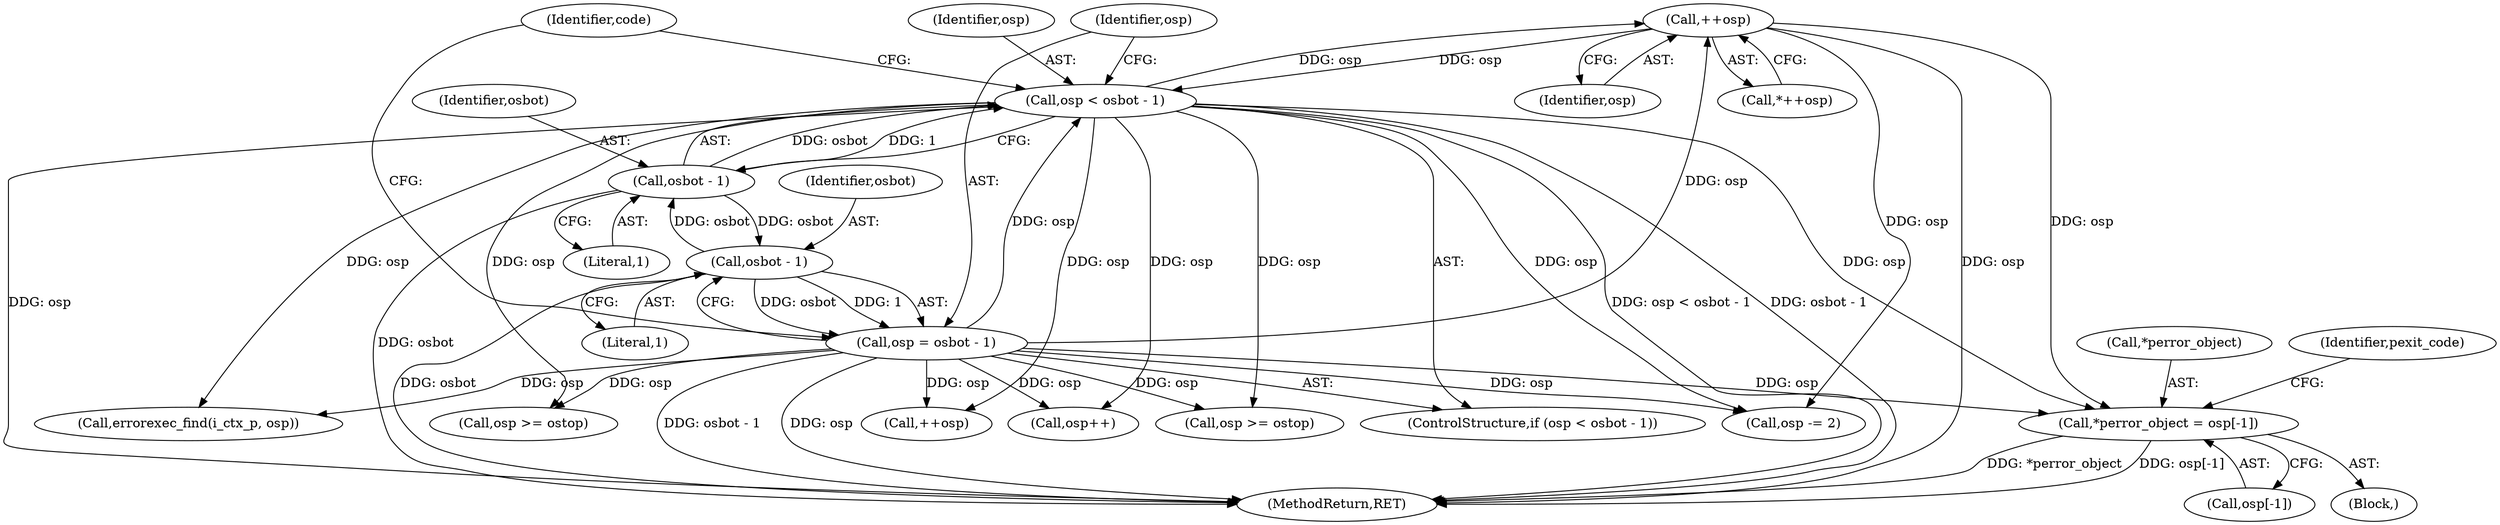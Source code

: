 digraph "0_ghostscript_a6807394bd94b708be24758287b606154daaaed9@array" {
"1000285" [label="(Call,*perror_object = osp[-1])"];
"1000568" [label="(Call,++osp)"];
"1000372" [label="(Call,osp < osbot - 1)"];
"1000377" [label="(Call,osp = osbot - 1)"];
"1000379" [label="(Call,osbot - 1)"];
"1000374" [label="(Call,osbot - 1)"];
"1000381" [label="(Literal,1)"];
"1000567" [label="(Call,*++osp)"];
"1000302" [label="(Call,osp -= 2)"];
"1000286" [label="(Call,*perror_object)"];
"1000599" [label="(Call,++osp)"];
"1000376" [label="(Literal,1)"];
"1000372" [label="(Call,osp < osbot - 1)"];
"1000373" [label="(Identifier,osp)"];
"1000387" [label="(Call,osp >= ostop)"];
"1000383" [label="(Identifier,code)"];
"1000371" [label="(ControlStructure,if (osp < osbot - 1))"];
"1000706" [label="(Call,errorexec_find(i_ctx_p, osp))"];
"1000826" [label="(MethodReturn,RET)"];
"1000377" [label="(Call,osp = osbot - 1)"];
"1000375" [label="(Identifier,osbot)"];
"1000288" [label="(Call,osp[-1])"];
"1000374" [label="(Call,osbot - 1)"];
"1000378" [label="(Identifier,osp)"];
"1000276" [label="(Block,)"];
"1000379" [label="(Call,osbot - 1)"];
"1000294" [label="(Identifier,pexit_code)"];
"1000285" [label="(Call,*perror_object = osp[-1])"];
"1000380" [label="(Identifier,osbot)"];
"1000569" [label="(Identifier,osp)"];
"1000449" [label="(Call,osp >= ostop)"];
"1000568" [label="(Call,++osp)"];
"1000689" [label="(Call,osp++)"];
"1000285" -> "1000276"  [label="AST: "];
"1000285" -> "1000288"  [label="CFG: "];
"1000286" -> "1000285"  [label="AST: "];
"1000288" -> "1000285"  [label="AST: "];
"1000294" -> "1000285"  [label="CFG: "];
"1000285" -> "1000826"  [label="DDG: *perror_object"];
"1000285" -> "1000826"  [label="DDG: osp[-1]"];
"1000568" -> "1000285"  [label="DDG: osp"];
"1000372" -> "1000285"  [label="DDG: osp"];
"1000377" -> "1000285"  [label="DDG: osp"];
"1000568" -> "1000567"  [label="AST: "];
"1000568" -> "1000569"  [label="CFG: "];
"1000569" -> "1000568"  [label="AST: "];
"1000567" -> "1000568"  [label="CFG: "];
"1000568" -> "1000826"  [label="DDG: osp"];
"1000568" -> "1000302"  [label="DDG: osp"];
"1000568" -> "1000372"  [label="DDG: osp"];
"1000372" -> "1000568"  [label="DDG: osp"];
"1000377" -> "1000568"  [label="DDG: osp"];
"1000372" -> "1000371"  [label="AST: "];
"1000372" -> "1000374"  [label="CFG: "];
"1000373" -> "1000372"  [label="AST: "];
"1000374" -> "1000372"  [label="AST: "];
"1000378" -> "1000372"  [label="CFG: "];
"1000383" -> "1000372"  [label="CFG: "];
"1000372" -> "1000826"  [label="DDG: osp"];
"1000372" -> "1000826"  [label="DDG: osp < osbot - 1"];
"1000372" -> "1000826"  [label="DDG: osbot - 1"];
"1000372" -> "1000302"  [label="DDG: osp"];
"1000377" -> "1000372"  [label="DDG: osp"];
"1000374" -> "1000372"  [label="DDG: osbot"];
"1000374" -> "1000372"  [label="DDG: 1"];
"1000372" -> "1000387"  [label="DDG: osp"];
"1000372" -> "1000449"  [label="DDG: osp"];
"1000372" -> "1000599"  [label="DDG: osp"];
"1000372" -> "1000689"  [label="DDG: osp"];
"1000372" -> "1000706"  [label="DDG: osp"];
"1000377" -> "1000371"  [label="AST: "];
"1000377" -> "1000379"  [label="CFG: "];
"1000378" -> "1000377"  [label="AST: "];
"1000379" -> "1000377"  [label="AST: "];
"1000383" -> "1000377"  [label="CFG: "];
"1000377" -> "1000826"  [label="DDG: osbot - 1"];
"1000377" -> "1000826"  [label="DDG: osp"];
"1000377" -> "1000302"  [label="DDG: osp"];
"1000379" -> "1000377"  [label="DDG: osbot"];
"1000379" -> "1000377"  [label="DDG: 1"];
"1000377" -> "1000387"  [label="DDG: osp"];
"1000377" -> "1000449"  [label="DDG: osp"];
"1000377" -> "1000599"  [label="DDG: osp"];
"1000377" -> "1000689"  [label="DDG: osp"];
"1000377" -> "1000706"  [label="DDG: osp"];
"1000379" -> "1000381"  [label="CFG: "];
"1000380" -> "1000379"  [label="AST: "];
"1000381" -> "1000379"  [label="AST: "];
"1000379" -> "1000826"  [label="DDG: osbot"];
"1000379" -> "1000374"  [label="DDG: osbot"];
"1000374" -> "1000379"  [label="DDG: osbot"];
"1000374" -> "1000376"  [label="CFG: "];
"1000375" -> "1000374"  [label="AST: "];
"1000376" -> "1000374"  [label="AST: "];
"1000374" -> "1000826"  [label="DDG: osbot"];
}

